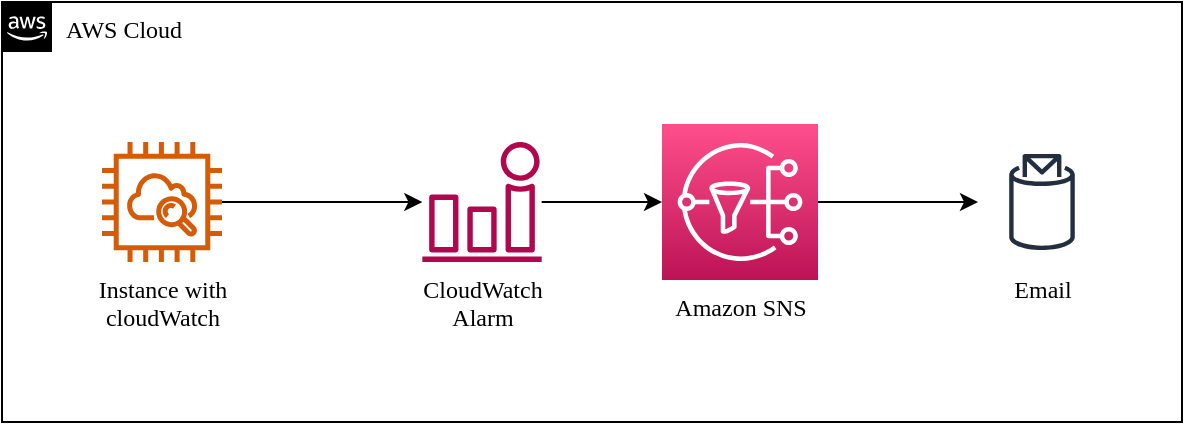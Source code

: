 <mxfile>
    <diagram id="AEyzYNcWjR16ulC_5sle" name="CloudWatch-alarm">
        <mxGraphModel dx="767" dy="507" grid="1" gridSize="10" guides="1" tooltips="1" connect="1" arrows="1" fold="1" page="1" pageScale="1" pageWidth="850" pageHeight="1100" math="0" shadow="0">
            <root>
                <mxCell id="0"/>
                <mxCell id="1" parent="0"/>
                <mxCell id="2" value="&lt;font face=&quot;Verdana&quot; color=&quot;#000000&quot;&gt;AWS Cloud&lt;/font&gt;" style="points=[[0,0],[0.25,0],[0.5,0],[0.75,0],[1,0],[1,0.25],[1,0.5],[1,0.75],[1,1],[0.75,1],[0.5,1],[0.25,1],[0,1],[0,0.75],[0,0.5],[0,0.25]];outlineConnect=0;gradientColor=none;html=1;whiteSpace=wrap;fontSize=12;fontStyle=0;container=1;pointerEvents=0;collapsible=0;recursiveResize=0;shape=mxgraph.aws4.group;grIcon=mxgraph.aws4.group_aws_cloud_alt;strokeColor=#000000;fillColor=none;verticalAlign=top;align=left;spacingLeft=30;fontColor=#232F3E;dashed=0;" parent="1" vertex="1">
                    <mxGeometry x="130" y="120" width="590" height="210" as="geometry"/>
                </mxCell>
                <mxCell id="21" value="" style="group" vertex="1" connectable="0" parent="2">
                    <mxGeometry x="50" y="61" width="500" height="78" as="geometry"/>
                </mxCell>
                <mxCell id="4" value="&lt;font face=&quot;Verdana&quot; style=&quot;&quot; color=&quot;#000000&quot;&gt;Instance with &lt;br&gt;cloudWatch&lt;/font&gt;" style="sketch=0;outlineConnect=0;fontColor=#232F3E;gradientColor=none;fillColor=#D45B07;strokeColor=none;dashed=0;verticalLabelPosition=bottom;verticalAlign=top;align=center;html=1;fontSize=12;fontStyle=0;aspect=fixed;pointerEvents=1;shape=mxgraph.aws4.instance_with_cloudwatch2;" parent="21" vertex="1">
                    <mxGeometry y="9" width="60" height="60" as="geometry"/>
                </mxCell>
                <mxCell id="7" value="&lt;font face=&quot;Verdana&quot; style=&quot;&quot; color=&quot;#000000&quot;&gt;CloudWatch &lt;br&gt;Alarm&lt;/font&gt;" style="sketch=0;outlineConnect=0;fontColor=#232F3E;gradientColor=none;fillColor=#B0084D;strokeColor=none;dashed=0;verticalLabelPosition=bottom;verticalAlign=top;align=center;html=1;fontSize=12;fontStyle=0;aspect=fixed;pointerEvents=1;shape=mxgraph.aws4.alarm;" parent="21" vertex="1">
                    <mxGeometry x="160" y="9" width="60" height="60" as="geometry"/>
                </mxCell>
                <mxCell id="6" value="" style="edgeStyle=none;html=1;" parent="21" source="4" target="7" edge="1">
                    <mxGeometry relative="1" as="geometry">
                        <mxPoint x="140" y="19" as="targetPoint"/>
                    </mxGeometry>
                </mxCell>
                <mxCell id="12" value="" style="edgeStyle=none;html=1;" parent="21" source="9" edge="1">
                    <mxGeometry relative="1" as="geometry">
                        <mxPoint x="438" y="39" as="targetPoint"/>
                    </mxGeometry>
                </mxCell>
                <mxCell id="9" value="&lt;font face=&quot;Verdana&quot; color=&quot;#000000&quot;&gt;Amazon SNS&lt;/font&gt;" style="sketch=0;points=[[0,0,0],[0.25,0,0],[0.5,0,0],[0.75,0,0],[1,0,0],[0,1,0],[0.25,1,0],[0.5,1,0],[0.75,1,0],[1,1,0],[0,0.25,0],[0,0.5,0],[0,0.75,0],[1,0.25,0],[1,0.5,0],[1,0.75,0]];outlineConnect=0;fontColor=#232F3E;gradientColor=#FF4F8B;gradientDirection=north;fillColor=#BC1356;strokeColor=#ffffff;dashed=0;verticalLabelPosition=bottom;verticalAlign=top;align=center;html=1;fontSize=12;fontStyle=0;aspect=fixed;shape=mxgraph.aws4.resourceIcon;resIcon=mxgraph.aws4.sns;" parent="21" vertex="1">
                    <mxGeometry x="280" width="78" height="78" as="geometry"/>
                </mxCell>
                <mxCell id="10" value="" style="edgeStyle=none;html=1;" parent="21" source="7" target="9" edge="1">
                    <mxGeometry relative="1" as="geometry"/>
                </mxCell>
                <mxCell id="13" value="&lt;font face=&quot;Verdana&quot; color=&quot;#000000&quot;&gt;Email&lt;/font&gt;" style="sketch=0;outlineConnect=0;fontColor=#232F3E;gradientColor=none;strokeColor=#232F3E;fillColor=#ffffff;dashed=0;verticalLabelPosition=bottom;verticalAlign=top;align=center;html=1;fontSize=12;fontStyle=0;aspect=fixed;shape=mxgraph.aws4.resourceIcon;resIcon=mxgraph.aws4.topic_2;" parent="21" vertex="1">
                    <mxGeometry x="440" y="9" width="60" height="60" as="geometry"/>
                </mxCell>
            </root>
        </mxGraphModel>
    </diagram>
</mxfile>